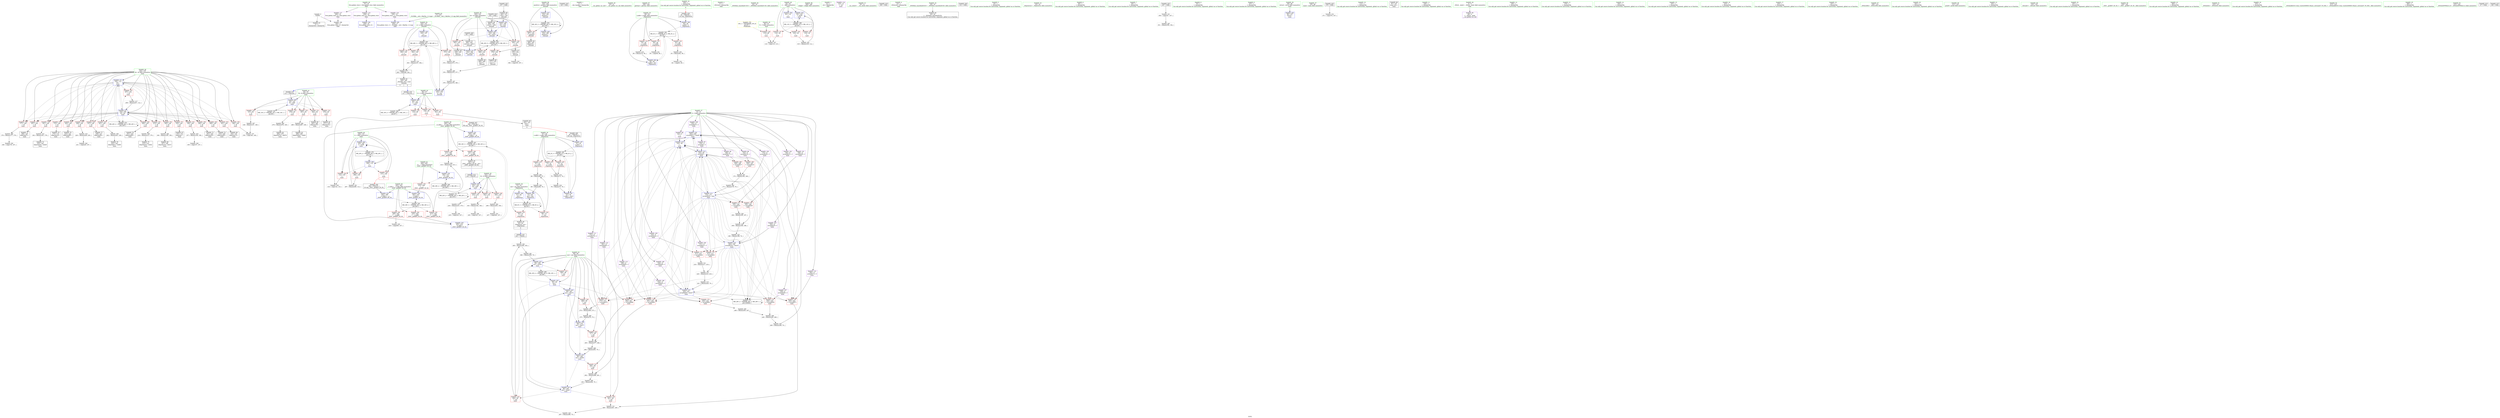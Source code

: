 digraph "SVFG" {
	label="SVFG";

	Node0x55a7bed5f3b0 [shape=record,color=grey,label="{NodeID: 0\nNullPtr}"];
	Node0x55a7bed5f3b0 -> Node0x55a7bed858d0[style=solid];
	Node0x55a7bed5f3b0 -> Node0x55a7bed877a0[style=solid];
	Node0x55a7be9d3c90 [shape=record,color=black,label="{NodeID: 277\n395 = PHI(390, 393, )\n}"];
	Node0x55a7be9d3c90 -> Node0x55a7bed87190[style=solid];
	Node0x55a7bed875a0 [shape=record,color=blue,label="{NodeID: 194\n438\<--16\nllvm.global_ctors_0\<--\nGlob }"];
	Node0x55a7bed83ef0 [shape=record,color=purple,label="{NodeID: 111\n272\<--8\narrayidx75\<--f\nmain\n}"];
	Node0x55a7bed83ef0 -> Node0x55a7bed8c660[style=solid];
	Node0x55a7bed82910 [shape=record,color=green,label="{NodeID: 28\n15\<--19\nllvm.global_ctors\<--llvm.global_ctors_field_insensitive\nGlob }"];
	Node0x55a7bed82910 -> Node0x55a7bed89420[style=solid];
	Node0x55a7bed82910 -> Node0x55a7bed894b0[style=solid];
	Node0x55a7bed82910 -> Node0x55a7bed89570[style=solid];
	Node0x55a7bed96760 [shape=record,color=grey,label="{NodeID: 305\n249 = Binary(248, 70, )\n}"];
	Node0x55a7bed96760 -> Node0x55a7bed88810[style=solid];
	Node0x55a7bed88cf0 [shape=record,color=blue,label="{NodeID: 222\n100\<--297\ni\<--inc89\nmain\n}"];
	Node0x55a7bed88cf0 -> Node0x55a7bed8ab90[style=dashed];
	Node0x55a7bed88cf0 -> Node0x55a7bed8ac60[style=dashed];
	Node0x55a7bed88cf0 -> Node0x55a7bed8ad30[style=dashed];
	Node0x55a7bed88cf0 -> Node0x55a7bed88cf0[style=dashed];
	Node0x55a7bed88cf0 -> Node0x55a7bedae450[style=dashed];
	Node0x55a7bed8a780 [shape=record,color=red,label="{NodeID: 139\n269\<--98\n\<--ans\nmain\n}"];
	Node0x55a7bed8a780 -> Node0x55a7bed94060[style=solid];
	Node0x55a7bed85290 [shape=record,color=green,label="{NodeID: 56\n334\<--335\npositive\<--positive_field_insensitive\n_Z4readv\n}"];
	Node0x55a7bed85290 -> Node0x55a7bed8ce80[style=solid];
	Node0x55a7bed85290 -> Node0x55a7bed89100[style=solid];
	Node0x55a7bed85290 -> Node0x55a7bed891d0[style=solid];
	Node0x55a7bedc47a0 [shape=record,color=black,label="{NodeID: 416\n120 = PHI()\n}"];
	Node0x55a7bed99160 [shape=record,color=grey,label="{NodeID: 333\n207 = cmp(206, 107, )\n}"];
	Node0x55a7bed8be40 [shape=record,color=red,label="{NodeID: 167\n257\<--104\n\<--i8\nmain\n}"];
	Node0x55a7bed8be40 -> Node0x55a7bed97960[style=solid];
	Node0x55a7bed86a40 [shape=record,color=black,label="{NodeID: 84\n302\<--301\nconv\<--\nmain\n|{<s0>8}}"];
	Node0x55a7bed86a40:s0 -> Node0x55a7bedc5600[style=solid,color=red];
	Node0x55a7bed80bb0 [shape=record,color=green,label="{NodeID: 1\n7\<--1\n__dso_handle\<--dummyObj\nGlob }"];
	Node0x55a7bed93ee0 [shape=record,color=grey,label="{NodeID: 278\n183 = Binary(182, 184, )\n}"];
	Node0x55a7bed93ee0 -> Node0x55a7bed989e0[style=solid];
	Node0x55a7bed876a0 [shape=record,color=blue,label="{NodeID: 195\n439\<--17\nllvm.global_ctors_1\<--_GLOBAL__sub_I_SkyDec_3_0.cpp\nGlob }"];
	Node0x55a7bed83fc0 [shape=record,color=purple,label="{NodeID: 112\n281\<--8\narrayidx80\<--f\nmain\n}"];
	Node0x55a7bed83fc0 -> Node0x55a7bed8c730[style=solid];
	Node0x55a7bed82a10 [shape=record,color=green,label="{NodeID: 29\n20\<--21\n__cxx_global_var_init\<--__cxx_global_var_init_field_insensitive\n}"];
	Node0x55a7bed968e0 [shape=record,color=grey,label="{NodeID: 306\n248 = Binary(240, 246, )\n}"];
	Node0x55a7bed968e0 -> Node0x55a7bed96760[style=solid];
	Node0x55a7bed88dc0 [shape=record,color=blue,label="{NodeID: 223\n98\<--306\nans\<--rem93\nmain\n}"];
	Node0x55a7bed88dc0 -> Node0x55a7bed8aac0[style=dashed];
	Node0x55a7bed88dc0 -> Node0x55a7bedadf50[style=dashed];
	Node0x55a7bed8a850 [shape=record,color=red,label="{NodeID: 140\n277\<--98\n\<--ans\nmain\n}"];
	Node0x55a7bed8a850 -> Node0x55a7bed94f60[style=solid];
	Node0x55a7bed85360 [shape=record,color=green,label="{NodeID: 57\n338\<--339\ngetchar\<--getchar_field_insensitive\n}"];
	Node0x55a7bedc4870 [shape=record,color=black,label="{NodeID: 417\n123 = PHI(329, )\n}"];
	Node0x55a7bedc4870 -> Node0x55a7bed87f20[style=solid];
	Node0x55a7bed992e0 [shape=record,color=grey,label="{NodeID: 334\n64 = cmp(63, 60, )\n}"];
	Node0x55a7bed8bf10 [shape=record,color=red,label="{NodeID: 168\n164\<--163\n\<--arrayidx14\nmain\n}"];
	Node0x55a7bed8bf10 -> Node0x55a7bed95260[style=solid];
	Node0x55a7bed86b10 [shape=record,color=black,label="{NodeID: 85\n340\<--337\nconv\<--call\n_Z4readv\n}"];
	Node0x55a7bed86b10 -> Node0x55a7bed89030[style=solid];
	Node0x55a7bed80c40 [shape=record,color=green,label="{NodeID: 2\n11\<--1\n_ZSt3cin\<--dummyObj\nGlob }"];
	Node0x55a7bed94060 [shape=record,color=grey,label="{NodeID: 279\n274 = Binary(269, 273, )\n}"];
	Node0x55a7bed94060 -> Node0x55a7bed941e0[style=solid];
	Node0x55a7bed877a0 [shape=record,color=blue, style = dotted,label="{NodeID: 196\n440\<--3\nllvm.global_ctors_2\<--dummyVal\nGlob }"];
	Node0x55a7bed84090 [shape=record,color=purple,label="{NodeID: 113\n290\<--8\narrayidx85\<--f\nmain\n}"];
	Node0x55a7bed84090 -> Node0x55a7bed8c800[style=solid];
	Node0x55a7bed82b10 [shape=record,color=green,label="{NodeID: 30\n24\<--25\n_ZNSt8ios_base4InitC1Ev\<--_ZNSt8ios_base4InitC1Ev_field_insensitive\n}"];
	Node0x55a7bed96a60 [shape=record,color=grey,label="{NodeID: 307\n148 = Binary(147, 149, )\n}"];
	Node0x55a7bed96a60 -> Node0x55a7bed99760[style=solid];
	Node0x55a7bed88e90 [shape=record,color=blue,label="{NodeID: 224\n92\<--319\n_\<--inc97\nmain\n}"];
	Node0x55a7bed88e90 -> Node0x55a7bedad050[style=dashed];
	Node0x55a7bed8a920 [shape=record,color=red,label="{NodeID: 141\n286\<--98\n\<--ans\nmain\n}"];
	Node0x55a7bed8a920 -> Node0x55a7bed95e60[style=solid];
	Node0x55a7bed85460 [shape=record,color=green,label="{NodeID: 58\n348\<--349\nisdigit\<--isdigit_field_insensitive\n}"];
	Node0x55a7bedc4a00 [shape=record,color=black,label="{NodeID: 418\n127 = PHI(329, )\n}"];
	Node0x55a7bedc4a00 -> Node0x55a7bed87ff0[style=solid];
	Node0x55a7bed99460 [shape=record,color=grey,label="{NodeID: 335\n356 = cmp(355, 357, )\n}"];
	Node0x55a7bed8bfe0 [shape=record,color=red,label="{NodeID: 169\n169\<--168\n\<--arrayidx17\nmain\n}"];
	Node0x55a7bed8bfe0 -> Node0x55a7bed95260[style=solid];
	Node0x55a7bed86be0 [shape=record,color=black,label="{NodeID: 86\n346\<--345\nconv1\<--\n_Z4readv\n}"];
	Node0x55a7bed80cd0 [shape=record,color=green,label="{NodeID: 3\n12\<--1\n.str\<--dummyObj\nGlob }"];
	Node0x55a7bed941e0 [shape=record,color=grey,label="{NodeID: 280\n275 = Binary(274, 70, )\n}"];
	Node0x55a7bed941e0 -> Node0x55a7bed88a80[style=solid];
	Node0x55a7bed878a0 [shape=record,color=blue,label="{NodeID: 197\n47\<--45\nx.addr\<--x\n_Z5powerxx\n}"];
	Node0x55a7bed878a0 -> Node0x55a7beda7750[style=dashed];
	Node0x55a7bed84160 [shape=record,color=purple,label="{NodeID: 114\n119\<--12\n\<--.str\nmain\n}"];
	Node0x55a7bed82c10 [shape=record,color=green,label="{NodeID: 31\n30\<--31\n__cxa_atexit\<--__cxa_atexit_field_insensitive\n}"];
	Node0x55a7bed96be0 [shape=record,color=grey,label="{NodeID: 308\n214 = Binary(213, 179, )\n}"];
	Node0x55a7bed96be0 -> Node0x55a7bed862f0[style=solid];
	Node0x55a7bed88f60 [shape=record,color=blue,label="{NodeID: 225\n330\<--107\nx\<--\n_Z4readv\n}"];
	Node0x55a7bed88f60 -> Node0x55a7beda6350[style=dashed];
	Node0x55a7bed8a9f0 [shape=record,color=red,label="{NodeID: 142\n300\<--98\n\<--ans\nmain\n}"];
	Node0x55a7bed8a9f0 -> Node0x55a7bed962e0[style=solid];
	Node0x55a7bed85560 [shape=record,color=green,label="{NodeID: 59\n400\<--401\n__m.addr\<--__m.addr_field_insensitive\n_ZSt5__gcdIiET_S0_S0_\n}"];
	Node0x55a7bed85560 -> Node0x55a7bed8cf50[style=solid];
	Node0x55a7bed85560 -> Node0x55a7bed8d020[style=solid];
	Node0x55a7bed85560 -> Node0x55a7bed913c0[style=solid];
	Node0x55a7bed85560 -> Node0x55a7bed91630[style=solid];
	Node0x55a7bedc4b40 [shape=record,color=black,label="{NodeID: 419\n309 = PHI()\n}"];
	Node0x55a7bed995e0 [shape=record,color=grey,label="{NodeID: 336\n159 = cmp(157, 107, )\n}"];
	Node0x55a7bed8c0b0 [shape=record,color=red,label="{NodeID: 170\n190\<--189\n\<--arrayidx28\nmain\n}"];
	Node0x55a7bed8c0b0 -> Node0x55a7bed98560[style=solid];
	Node0x55a7bed86cb0 [shape=record,color=black,label="{NodeID: 87\n355\<--354\nconv3\<--\n_Z4readv\n}"];
	Node0x55a7bed86cb0 -> Node0x55a7bed99460[style=solid];
	Node0x55a7bed80d60 [shape=record,color=green,label="{NodeID: 4\n14\<--1\n_ZSt4cout\<--dummyObj\nGlob }"];
	Node0x55a7bed94360 [shape=record,color=grey,label="{NodeID: 281\n306 = Binary(305, 70, )\n}"];
	Node0x55a7bed94360 -> Node0x55a7bed88dc0[style=solid];
	Node0x55a7bed87970 [shape=record,color=blue,label="{NodeID: 198\n49\<--46\ny.addr\<--y\n_Z5powerxx\n}"];
	Node0x55a7bed87970 -> Node0x55a7beda8460[style=dashed];
	Node0x55a7bed89420 [shape=record,color=purple,label="{NodeID: 115\n438\<--15\nllvm.global_ctors_0\<--llvm.global_ctors\nGlob }"];
	Node0x55a7bed89420 -> Node0x55a7bed875a0[style=solid];
	Node0x55a7bed82d10 [shape=record,color=green,label="{NodeID: 32\n29\<--35\n_ZNSt8ios_base4InitD1Ev\<--_ZNSt8ios_base4InitD1Ev_field_insensitive\n}"];
	Node0x55a7bed82d10 -> Node0x55a7bed859d0[style=solid];
	Node0x55a7bed96d60 [shape=record,color=grey,label="{NodeID: 309\n242 = Binary(241, 230, )\n}"];
	Node0x55a7bed96d60 -> Node0x55a7bed86560[style=solid];
	Node0x55a7bed89030 [shape=record,color=blue,label="{NodeID: 226\n332\<--340\nch\<--conv\n_Z4readv\n}"];
	Node0x55a7bed89030 -> Node0x55a7bed8cb40[style=dashed];
	Node0x55a7bed89030 -> Node0x55a7bed8cc10[style=dashed];
	Node0x55a7bed89030 -> Node0x55a7bed892a0[style=dashed];
	Node0x55a7bed89030 -> Node0x55a7beda5e50[style=dashed];
	Node0x55a7bed8aac0 [shape=record,color=red,label="{NodeID: 143\n308\<--98\n\<--ans\nmain\n}"];
	Node0x55a7bed85630 [shape=record,color=green,label="{NodeID: 60\n402\<--403\n__n.addr\<--__n.addr_field_insensitive\n_ZSt5__gcdIiET_S0_S0_\n}"];
	Node0x55a7bed85630 -> Node0x55a7bed8d0f0[style=solid];
	Node0x55a7bed85630 -> Node0x55a7bed8d1c0[style=solid];
	Node0x55a7bed85630 -> Node0x55a7bed87400[style=solid];
	Node0x55a7bed85630 -> Node0x55a7bed91490[style=solid];
	Node0x55a7bed85630 -> Node0x55a7bed91700[style=solid];
	Node0x55a7bedc4c10 [shape=record,color=black,label="{NodeID: 420\n312 = PHI()\n}"];
	Node0x55a7bed99760 [shape=record,color=grey,label="{NodeID: 337\n150 = cmp(146, 148, )\n}"];
	Node0x55a7bed8c180 [shape=record,color=red,label="{NodeID: 171\n195\<--194\n\<--arrayidx31\nmain\n}"];
	Node0x55a7bed8c180 -> Node0x55a7bed986e0[style=solid];
	Node0x55a7bed86d80 [shape=record,color=black,label="{NodeID: 88\n364\<--363\nconv5\<--call4\n_Z4readv\n}"];
	Node0x55a7bed86d80 -> Node0x55a7bed892a0[style=solid];
	Node0x55a7bed815a0 [shape=record,color=green,label="{NodeID: 5\n16\<--1\n\<--dummyObj\nCan only get source location for instruction, argument, global var or function.}"];
	Node0x55a7bed944e0 [shape=record,color=grey,label="{NodeID: 282\n414 = Binary(412, 413, )\n}"];
	Node0x55a7bed944e0 -> Node0x55a7bed91560[style=solid];
	Node0x55a7bed87a40 [shape=record,color=blue,label="{NodeID: 199\n51\<--56\nans\<--\n_Z5powerxx\n}"];
	Node0x55a7bed87a40 -> Node0x55a7beda8550[style=dashed];
	Node0x55a7bed894b0 [shape=record,color=purple,label="{NodeID: 116\n439\<--15\nllvm.global_ctors_1\<--llvm.global_ctors\nGlob }"];
	Node0x55a7bed894b0 -> Node0x55a7bed876a0[style=solid];
	Node0x55a7bed82e10 [shape=record,color=green,label="{NodeID: 33\n42\<--43\n_Z5powerxx\<--_Z5powerxx_field_insensitive\n}"];
	Node0x55a7bed96ee0 [shape=record,color=grey,label="{NodeID: 310\n393 = Binary(107, 392, )\n}"];
	Node0x55a7bed96ee0 -> Node0x55a7be9d3c90[style=solid];
	Node0x55a7bed89100 [shape=record,color=blue,label="{NodeID: 227\n334\<--343\npositive\<--\n_Z4readv\n}"];
	Node0x55a7bed89100 -> Node0x55a7beda8f50[style=dashed];
	Node0x55a7bed8ab90 [shape=record,color=red,label="{NodeID: 144\n132\<--100\n\<--i\nmain\n}"];
	Node0x55a7bed8ab90 -> Node0x55a7bed99a60[style=solid];
	Node0x55a7bed85700 [shape=record,color=green,label="{NodeID: 61\n404\<--405\n__t\<--__t_field_insensitive\n_ZSt5__gcdIiET_S0_S0_\n}"];
	Node0x55a7bed85700 -> Node0x55a7bed874d0[style=solid];
	Node0x55a7bed85700 -> Node0x55a7bed91560[style=solid];
	Node0x55a7bedc4ce0 [shape=record,color=black,label="{NodeID: 421\n303 = PHI(44, )\n}"];
	Node0x55a7bedc4ce0 -> Node0x55a7bed962e0[style=solid];
	Node0x55a7bed998e0 [shape=record,color=grey,label="{NodeID: 338\n235 = cmp(234, 107, )\n}"];
	Node0x55a7bed8c250 [shape=record,color=red,label="{NodeID: 172\n212\<--211\n\<--arrayidx41\nmain\n}"];
	Node0x55a7bed8c250 -> Node0x55a7bed971e0[style=solid];
	Node0x55a7bed86e50 [shape=record,color=black,label="{NodeID: 89\n369\<--368\nconv7\<--\n_Z4readv\n}"];
	Node0x55a7bed81630 [shape=record,color=green,label="{NodeID: 6\n56\<--1\n\<--dummyObj\nCan only get source location for instruction, argument, global var or function.}"];
	Node0x55a7bedad050 [shape=record,color=black,label="{NodeID: 366\nMR_12V_3 = PHI(MR_12V_4, MR_12V_2, )\npts\{93 \}\n}"];
	Node0x55a7bedad050 -> Node0x55a7bed89dc0[style=dashed];
	Node0x55a7bedad050 -> Node0x55a7bed89e90[style=dashed];
	Node0x55a7bedad050 -> Node0x55a7bed89f60[style=dashed];
	Node0x55a7bedad050 -> Node0x55a7bed88e90[style=dashed];
	Node0x55a7bed94660 [shape=record,color=grey,label="{NodeID: 283\n63 = Binary(62, 56, )\n}"];
	Node0x55a7bed94660 -> Node0x55a7bed992e0[style=solid];
	Node0x55a7bed87b10 [shape=record,color=blue,label="{NodeID: 200\n51\<--69\nans\<--rem\n_Z5powerxx\n}"];
	Node0x55a7bed87b10 -> Node0x55a7beda8550[style=dashed];
	Node0x55a7bed89570 [shape=record,color=purple,label="{NodeID: 117\n440\<--15\nllvm.global_ctors_2\<--llvm.global_ctors\nGlob }"];
	Node0x55a7bed89570 -> Node0x55a7bed877a0[style=solid];
	Node0x55a7bed82f10 [shape=record,color=green,label="{NodeID: 34\n47\<--48\nx.addr\<--x.addr_field_insensitive\n_Z5powerxx\n}"];
	Node0x55a7bed82f10 -> Node0x55a7bed89670[style=solid];
	Node0x55a7bed82f10 -> Node0x55a7bed89740[style=solid];
	Node0x55a7bed82f10 -> Node0x55a7bed89810[style=solid];
	Node0x55a7bed82f10 -> Node0x55a7bed878a0[style=solid];
	Node0x55a7bed82f10 -> Node0x55a7bed87be0[style=solid];
	Node0x55a7bed97060 [shape=record,color=grey,label="{NodeID: 311\n218 = Binary(217, 219, )\n}"];
	Node0x55a7bed97060 -> Node0x55a7bed971e0[style=solid];
	Node0x55a7bed891d0 [shape=record,color=blue,label="{NodeID: 228\n334\<--360\npositive\<--\n_Z4readv\n}"];
	Node0x55a7bed891d0 -> Node0x55a7beda8f50[style=dashed];
	Node0x55a7bed8ac60 [shape=record,color=red,label="{NodeID: 145\n137\<--100\n\<--i\nmain\n|{<s0>7}}"];
	Node0x55a7bed8ac60:s0 -> Node0x55a7bedc54c0[style=solid,color=red];
	Node0x55a7bed857d0 [shape=record,color=green,label="{NodeID: 62\n17\<--434\n_GLOBAL__sub_I_SkyDec_3_0.cpp\<--_GLOBAL__sub_I_SkyDec_3_0.cpp_field_insensitive\n}"];
	Node0x55a7bed857d0 -> Node0x55a7bed876a0[style=solid];
	Node0x55a7bedc4e80 [shape=record,color=black,label="{NodeID: 422\n337 = PHI()\n}"];
	Node0x55a7bedc4e80 -> Node0x55a7bed86b10[style=solid];
	Node0x55a7bed99a60 [shape=record,color=grey,label="{NodeID: 339\n134 = cmp(132, 133, )\n}"];
	Node0x55a7bed8c320 [shape=record,color=red,label="{NodeID: 173\n217\<--216\n\<--arrayidx44\nmain\n}"];
	Node0x55a7bed8c320 -> Node0x55a7bed97060[style=solid];
	Node0x55a7bed86f20 [shape=record,color=black,label="{NodeID: 90\n377\<--376\nconv11\<--\n_Z4readv\n}"];
	Node0x55a7bed86f20 -> Node0x55a7bed956e0[style=solid];
	Node0x55a7bed816c0 [shape=record,color=green,label="{NodeID: 7\n60\<--1\n\<--dummyObj\nCan only get source location for instruction, argument, global var or function.}"];
	Node0x55a7bedad550 [shape=record,color=black,label="{NodeID: 367\nMR_14V_2 = PHI(MR_14V_3, MR_14V_1, )\npts\{95 \}\n}"];
	Node0x55a7bedad550 -> Node0x55a7bed87f20[style=dashed];
	Node0x55a7bed947e0 [shape=record,color=grey,label="{NodeID: 284\n288 = Binary(287, 149, )\n}"];
	Node0x55a7bed947e0 -> Node0x55a7bed86970[style=solid];
	Node0x55a7bed87be0 [shape=record,color=blue,label="{NodeID: 201\n47\<--76\nx.addr\<--rem3\n_Z5powerxx\n}"];
	Node0x55a7bed87be0 -> Node0x55a7beda7750[style=dashed];
	Node0x55a7bed89670 [shape=record,color=red,label="{NodeID: 118\n67\<--47\n\<--x.addr\n_Z5powerxx\n}"];
	Node0x55a7bed89670 -> Node0x55a7bed950e0[style=solid];
	Node0x55a7bed82fe0 [shape=record,color=green,label="{NodeID: 35\n49\<--50\ny.addr\<--y.addr_field_insensitive\n_Z5powerxx\n}"];
	Node0x55a7bed82fe0 -> Node0x55a7bed898e0[style=solid];
	Node0x55a7bed82fe0 -> Node0x55a7bed899b0[style=solid];
	Node0x55a7bed82fe0 -> Node0x55a7bed89a80[style=solid];
	Node0x55a7bed82fe0 -> Node0x55a7bed87970[style=solid];
	Node0x55a7bed82fe0 -> Node0x55a7bed87cb0[style=solid];
	Node0x55a7bed971e0 [shape=record,color=grey,label="{NodeID: 312\n220 = Binary(212, 218, )\n}"];
	Node0x55a7bed971e0 -> Node0x55a7bed97360[style=solid];
	Node0x55a7bed892a0 [shape=record,color=blue,label="{NodeID: 229\n332\<--364\nch\<--conv5\n_Z4readv\n}"];
	Node0x55a7bed892a0 -> Node0x55a7bed8cb40[style=dashed];
	Node0x55a7bed892a0 -> Node0x55a7bed8cc10[style=dashed];
	Node0x55a7bed892a0 -> Node0x55a7bed892a0[style=dashed];
	Node0x55a7bed892a0 -> Node0x55a7beda5e50[style=dashed];
	Node0x55a7bed8ad30 [shape=record,color=red,label="{NodeID: 146\n296\<--100\n\<--i\nmain\n}"];
	Node0x55a7bed8ad30 -> Node0x55a7bed96160[style=solid];
	Node0x55a7bed858d0 [shape=record,color=black,label="{NodeID: 63\n2\<--3\ndummyVal\<--dummyVal\n}"];
	Node0x55a7bedc4f50 [shape=record,color=black,label="{NodeID: 423\n347 = PHI()\n}"];
	Node0x55a7bedc4f50 -> Node0x55a7bed98e60[style=solid];
	Node0x55a7bed99be0 [shape=record,color=grey,label="{NodeID: 340\n231 = cmp(229, 107, )\n}"];
	Node0x55a7bed8c3f0 [shape=record,color=red,label="{NodeID: 174\n240\<--239\n\<--arrayidx59\nmain\n}"];
	Node0x55a7bed8c3f0 -> Node0x55a7bed968e0[style=solid];
	Node0x55a7bed86ff0 [shape=record,color=black,label="{NodeID: 91\n384\<--383\nconv14\<--call13\n_Z4readv\n}"];
	Node0x55a7bed86ff0 -> Node0x55a7bed912f0[style=solid];
	Node0x55a7bed81750 [shape=record,color=green,label="{NodeID: 8\n70\<--1\n\<--dummyObj\nCan only get source location for instruction, argument, global var or function.}"];
	Node0x55a7bedada50 [shape=record,color=black,label="{NodeID: 368\nMR_16V_2 = PHI(MR_16V_3, MR_16V_1, )\npts\{97 \}\n}"];
	Node0x55a7bedada50 -> Node0x55a7bed87ff0[style=dashed];
	Node0x55a7bed94960 [shape=record,color=grey,label="{NodeID: 285\n279 = Binary(278, 149, )\n}"];
	Node0x55a7bed94960 -> Node0x55a7bed868a0[style=solid];
	Node0x55a7bed87cb0 [shape=record,color=blue,label="{NodeID: 202\n49\<--80\ny.addr\<--shr\n_Z5powerxx\n}"];
	Node0x55a7bed87cb0 -> Node0x55a7beda8460[style=dashed];
	Node0x55a7bed89740 [shape=record,color=red,label="{NodeID: 119\n73\<--47\n\<--x.addr\n_Z5powerxx\n}"];
	Node0x55a7bed89740 -> Node0x55a7bed974e0[style=solid];
	Node0x55a7bed830b0 [shape=record,color=green,label="{NodeID: 36\n51\<--52\nans\<--ans_field_insensitive\n_Z5powerxx\n}"];
	Node0x55a7bed830b0 -> Node0x55a7bed89b50[style=solid];
	Node0x55a7bed830b0 -> Node0x55a7bed89c20[style=solid];
	Node0x55a7bed830b0 -> Node0x55a7bed87a40[style=solid];
	Node0x55a7bed830b0 -> Node0x55a7bed87b10[style=solid];
	Node0x55a7bed97360 [shape=record,color=grey,label="{NodeID: 313\n221 = Binary(220, 70, )\n}"];
	Node0x55a7bed97360 -> Node0x55a7bed88740[style=solid];
	Node0x55a7bed89370 [shape=record,color=blue,label="{NodeID: 230\n330\<--379\nx\<--sub\n_Z4readv\n}"];
	Node0x55a7bed89370 -> Node0x55a7beda6350[style=dashed];
	Node0x55a7bed8ae00 [shape=record,color=red,label="{NodeID: 147\n182\<--102\n\<--N\nmain\n}"];
	Node0x55a7bed8ae00 -> Node0x55a7bed93ee0[style=solid];
	Node0x55a7bed859d0 [shape=record,color=black,label="{NodeID: 64\n28\<--29\n\<--_ZNSt8ios_base4InitD1Ev\nCan only get source location for instruction, argument, global var or function.}"];
	Node0x55a7bedc5020 [shape=record,color=black,label="{NodeID: 424\n363 = PHI()\n}"];
	Node0x55a7bedc5020 -> Node0x55a7bed86d80[style=solid];
	Node0x55a7bed99d60 [shape=record,color=grey,label="{NodeID: 341\n59 = cmp(58, 60, )\n}"];
	Node0x55a7bed8c4c0 [shape=record,color=red,label="{NodeID: 175\n245\<--244\n\<--arrayidx62\nmain\n}"];
	Node0x55a7bed8c4c0 -> Node0x55a7bed95860[style=solid];
	Node0x55a7bed870c0 [shape=record,color=black,label="{NodeID: 92\n388\<--387\ntobool16\<--\n_Z4readv\n}"];
	Node0x55a7bed817e0 [shape=record,color=green,label="{NodeID: 9\n107\<--1\n\<--dummyObj\nCan only get source location for instruction, argument, global var or function.}"];
	Node0x55a7bedadf50 [shape=record,color=black,label="{NodeID: 369\nMR_18V_2 = PHI(MR_18V_9, MR_18V_1, )\npts\{99 \}\n}"];
	Node0x55a7bedadf50 -> Node0x55a7bed880c0[style=dashed];
	Node0x55a7bed94ae0 [shape=record,color=grey,label="{NodeID: 286\n178 = Binary(177, 179, )\n}"];
	Node0x55a7bed94ae0 -> Node0x55a7bed98ce0[style=solid];
	Node0x55a7bed87d80 [shape=record,color=blue,label="{NodeID: 203\n88\<--107\nretval\<--\nmain\n}"];
	Node0x55a7bed89810 [shape=record,color=red,label="{NodeID: 120\n74\<--47\n\<--x.addr\n_Z5powerxx\n}"];
	Node0x55a7bed89810 -> Node0x55a7bed974e0[style=solid];
	Node0x55a7bed83180 [shape=record,color=green,label="{NodeID: 37\n85\<--86\nmain\<--main_field_insensitive\n}"];
	Node0x55a7bed974e0 [shape=record,color=grey,label="{NodeID: 314\n75 = Binary(73, 74, )\n}"];
	Node0x55a7bed974e0 -> Node0x55a7bed977e0[style=solid];
	Node0x55a7bed912f0 [shape=record,color=blue,label="{NodeID: 231\n332\<--384\nch\<--conv14\n_Z4readv\n}"];
	Node0x55a7bed912f0 -> Node0x55a7beda5e50[style=dashed];
	Node0x55a7bed8aed0 [shape=record,color=red,label="{NodeID: 148\n205\<--102\n\<--N\nmain\n}"];
	Node0x55a7bed8aed0 -> Node0x55a7bed965e0[style=solid];
	Node0x55a7bed85ad0 [shape=record,color=black,label="{NodeID: 65\n44\<--83\n_Z5powerxx_ret\<--\n_Z5powerxx\n|{<s0>8}}"];
	Node0x55a7bed85ad0:s0 -> Node0x55a7bedc4ce0[style=solid,color=blue];
	Node0x55a7bedc50f0 [shape=record,color=black,label="{NodeID: 425\n370 = PHI()\n}"];
	Node0x55a7bedc50f0 -> Node0x55a7bed98fe0[style=solid];
	Node0x55a7bed8c590 [shape=record,color=red,label="{NodeID: 176\n265\<--264\n\<--arrayidx71\nmain\n}"];
	Node0x55a7bed8c590 -> Node0x55a7bed97f60[style=solid];
	Node0x55a7bed87190 [shape=record,color=black,label="{NodeID: 93\n329\<--395\n_Z4readv_ret\<--cond\n_Z4readv\n|{<s0>5|<s1>6}}"];
	Node0x55a7bed87190:s0 -> Node0x55a7bedc4870[style=solid,color=blue];
	Node0x55a7bed87190:s1 -> Node0x55a7bedc4a00[style=solid,color=blue];
	Node0x55a7bed81870 [shape=record,color=green,label="{NodeID: 10\n112\<--1\n\<--dummyObj\nCan only get source location for instruction, argument, global var or function.}"];
	Node0x55a7bedae450 [shape=record,color=black,label="{NodeID: 370\nMR_20V_2 = PHI(MR_20V_4, MR_20V_1, )\npts\{101 \}\n}"];
	Node0x55a7bedae450 -> Node0x55a7bed88190[style=dashed];
	Node0x55a7bed94c60 [shape=record,color=grey,label="{NodeID: 287\n351 = Binary(350, 352, )\n}"];
	Node0x55a7bed87e50 [shape=record,color=blue,label="{NodeID: 204\n92\<--112\n_\<--\nmain\n}"];
	Node0x55a7bed87e50 -> Node0x55a7bedad050[style=dashed];
	Node0x55a7bed898e0 [shape=record,color=red,label="{NodeID: 121\n58\<--49\n\<--y.addr\n_Z5powerxx\n}"];
	Node0x55a7bed898e0 -> Node0x55a7bed99d60[style=solid];
	Node0x55a7bed83280 [shape=record,color=green,label="{NodeID: 38\n88\<--89\nretval\<--retval_field_insensitive\nmain\n}"];
	Node0x55a7bed83280 -> Node0x55a7bed87d80[style=solid];
	Node0x55a7bed97660 [shape=record,color=grey,label="{NodeID: 315\n234 = Binary(233, 179, )\n}"];
	Node0x55a7bed97660 -> Node0x55a7bed998e0[style=solid];
	Node0x55a7bed913c0 [shape=record,color=blue,label="{NodeID: 232\n400\<--398\n__m.addr\<--__m\n_ZSt5__gcdIiET_S0_S0_\n}"];
	Node0x55a7bed913c0 -> Node0x55a7beda6d50[style=dashed];
	Node0x55a7bed8afa0 [shape=record,color=red,label="{NodeID: 149\n233\<--102\n\<--N\nmain\n}"];
	Node0x55a7bed8afa0 -> Node0x55a7bed97660[style=solid];
	Node0x55a7bed85ba0 [shape=record,color=black,label="{NodeID: 66\n87\<--107\nmain_ret\<--\nmain\n}"];
	Node0x55a7bedc51f0 [shape=record,color=black,label="{NodeID: 426\n383 = PHI()\n}"];
	Node0x55a7bedc51f0 -> Node0x55a7bed86ff0[style=solid];
	Node0x55a7bed8c660 [shape=record,color=red,label="{NodeID: 177\n273\<--272\n\<--arrayidx75\nmain\n}"];
	Node0x55a7bed8c660 -> Node0x55a7bed94060[style=solid];
	Node0x55a7bed87260 [shape=record,color=black,label="{NodeID: 94\n397\<--421\n_ZSt5__gcdIiET_S0_S0__ret\<--\n_ZSt5__gcdIiET_S0_S0_\n|{<s0>7}}"];
	Node0x55a7bed87260:s0 -> Node0x55a7bedc4410[style=solid,color=blue];
	Node0x55a7bed81900 [shape=record,color=green,label="{NodeID: 11\n149\<--1\n\<--dummyObj\nCan only get source location for instruction, argument, global var or function.}"];
	Node0x55a7bedae950 [shape=record,color=black,label="{NodeID: 371\nMR_22V_2 = PHI(MR_22V_3, MR_22V_1, )\npts\{103 \}\n}"];
	Node0x55a7bedae950 -> Node0x55a7bed88260[style=dashed];
	Node0x55a7bedae950 -> Node0x55a7bedae950[style=dashed];
	Node0x55a7bed94de0 [shape=record,color=grey,label="{NodeID: 288\n284 = Binary(283, 70, )\n}"];
	Node0x55a7bed94de0 -> Node0x55a7bed88b50[style=solid];
	Node0x55a7bed87f20 [shape=record,color=blue,label="{NodeID: 205\n94\<--123\nR\<--call2\nmain\n}"];
	Node0x55a7bed87f20 -> Node0x55a7bed8a030[style=dashed];
	Node0x55a7bed87f20 -> Node0x55a7bed8a100[style=dashed];
	Node0x55a7bed87f20 -> Node0x55a7bed8a1d0[style=dashed];
	Node0x55a7bed87f20 -> Node0x55a7bed8a2a0[style=dashed];
	Node0x55a7bed87f20 -> Node0x55a7bed8a370[style=dashed];
	Node0x55a7bed87f20 -> Node0x55a7bedad550[style=dashed];
	Node0x55a7bed899b0 [shape=record,color=red,label="{NodeID: 122\n62\<--49\n\<--y.addr\n_Z5powerxx\n}"];
	Node0x55a7bed899b0 -> Node0x55a7bed94660[style=solid];
	Node0x55a7bed83350 [shape=record,color=green,label="{NodeID: 39\n90\<--91\nT\<--T_field_insensitive\nmain\n}"];
	Node0x55a7bed83350 -> Node0x55a7bed89cf0[style=solid];
	Node0x55a7bed977e0 [shape=record,color=grey,label="{NodeID: 316\n76 = Binary(75, 70, )\n}"];
	Node0x55a7bed977e0 -> Node0x55a7bed87be0[style=solid];
	Node0x55a7bed91490 [shape=record,color=blue,label="{NodeID: 233\n402\<--399\n__n.addr\<--__n\n_ZSt5__gcdIiET_S0_S0_\n}"];
	Node0x55a7bed91490 -> Node0x55a7beda6850[style=dashed];
	Node0x55a7bed8b070 [shape=record,color=red,label="{NodeID: 150\n146\<--104\n\<--i8\nmain\n}"];
	Node0x55a7bed8b070 -> Node0x55a7bed99760[style=solid];
	Node0x55a7bed85c70 [shape=record,color=black,label="{NodeID: 67\n153\<--152\nidxprom\<--\nmain\n}"];
	Node0x55a7bedc52f0 [shape=record,color=black,label="{NodeID: 427\n398 = PHI(136, )\n0th arg _ZSt5__gcdIiET_S0_S0_ }"];
	Node0x55a7bedc52f0 -> Node0x55a7bed913c0[style=solid];
	Node0x55a7beda5e50 [shape=record,color=black,label="{NodeID: 344\nMR_30V_5 = PHI(MR_30V_6, MR_30V_3, )\npts\{333 \}\n}"];
	Node0x55a7beda5e50 -> Node0x55a7bed8cce0[style=dashed];
	Node0x55a7beda5e50 -> Node0x55a7bed8cdb0[style=dashed];
	Node0x55a7beda5e50 -> Node0x55a7bed912f0[style=dashed];
	Node0x55a7bed8c730 [shape=record,color=red,label="{NodeID: 178\n282\<--281\n\<--arrayidx80\nmain\n}"];
	Node0x55a7bed8c730 -> Node0x55a7bed94f60[style=solid];
	Node0x55a7bed87330 [shape=record,color=purple,label="{NodeID: 95\n26\<--4\n\<--_ZStL8__ioinit\n__cxx_global_var_init\n}"];
	Node0x55a7bed81990 [shape=record,color=green,label="{NodeID: 12\n158\<--1\n\<--dummyObj\nCan only get source location for instruction, argument, global var or function.}"];
	Node0x55a7bedaee50 [shape=record,color=black,label="{NodeID: 372\nMR_24V_2 = PHI(MR_24V_3, MR_24V_1, )\npts\{105 \}\n}"];
	Node0x55a7bedaee50 -> Node0x55a7bed88400[style=dashed];
	Node0x55a7bedaee50 -> Node0x55a7bedaee50[style=dashed];
	Node0x55a7bed94f60 [shape=record,color=grey,label="{NodeID: 289\n283 = Binary(277, 282, )\n}"];
	Node0x55a7bed94f60 -> Node0x55a7bed94de0[style=solid];
	Node0x55a7bed87ff0 [shape=record,color=blue,label="{NodeID: 206\n96\<--127\nC\<--call3\nmain\n}"];
	Node0x55a7bed87ff0 -> Node0x55a7bed8a440[style=dashed];
	Node0x55a7bed87ff0 -> Node0x55a7bed8a510[style=dashed];
	Node0x55a7bed87ff0 -> Node0x55a7bed8a5e0[style=dashed];
	Node0x55a7bed87ff0 -> Node0x55a7bedada50[style=dashed];
	Node0x55a7bed89a80 [shape=record,color=red,label="{NodeID: 123\n79\<--49\n\<--y.addr\n_Z5powerxx\n}"];
	Node0x55a7bed89a80 -> Node0x55a7bed97c60[style=solid];
	Node0x55a7bed83420 [shape=record,color=green,label="{NodeID: 40\n92\<--93\n_\<--__field_insensitive\nmain\n}"];
	Node0x55a7bed83420 -> Node0x55a7bed89dc0[style=solid];
	Node0x55a7bed83420 -> Node0x55a7bed89e90[style=solid];
	Node0x55a7bed83420 -> Node0x55a7bed89f60[style=solid];
	Node0x55a7bed83420 -> Node0x55a7bed87e50[style=solid];
	Node0x55a7bed83420 -> Node0x55a7bed88e90[style=solid];
	Node0x55a7bed97960 [shape=record,color=grey,label="{NodeID: 317\n258 = Binary(257, 112, )\n}"];
	Node0x55a7bed97960 -> Node0x55a7bed888e0[style=solid];
	Node0x55a7bed91560 [shape=record,color=blue,label="{NodeID: 234\n404\<--414\n__t\<--rem\n_ZSt5__gcdIiET_S0_S0_\n}"];
	Node0x55a7bed91560 -> Node0x55a7bed874d0[style=dashed];
	Node0x55a7bed91560 -> Node0x55a7beda7250[style=dashed];
	Node0x55a7bed8b140 [shape=record,color=red,label="{NodeID: 151\n152\<--104\n\<--i8\nmain\n}"];
	Node0x55a7bed8b140 -> Node0x55a7bed85c70[style=solid];
	Node0x55a7bed85d40 [shape=record,color=black,label="{NodeID: 68\n162\<--161\nidxprom13\<--\nmain\n}"];
	Node0x55a7bedc54c0 [shape=record,color=black,label="{NodeID: 428\n399 = PHI(137, )\n1st arg _ZSt5__gcdIiET_S0_S0_ }"];
	Node0x55a7bedc54c0 -> Node0x55a7bed91490[style=solid];
	Node0x55a7beda6350 [shape=record,color=black,label="{NodeID: 345\nMR_28V_3 = PHI(MR_28V_4, MR_28V_2, )\npts\{331 \}\n}"];
	Node0x55a7beda6350 -> Node0x55a7bed8c8d0[style=dashed];
	Node0x55a7beda6350 -> Node0x55a7bed8c9a0[style=dashed];
	Node0x55a7beda6350 -> Node0x55a7bed8ca70[style=dashed];
	Node0x55a7beda6350 -> Node0x55a7bed89370[style=dashed];
	Node0x55a7bed8c800 [shape=record,color=red,label="{NodeID: 179\n291\<--290\n\<--arrayidx85\nmain\n}"];
	Node0x55a7bed8c800 -> Node0x55a7bed95e60[style=solid];
	Node0x55a7bed842e0 [shape=record,color=purple,label="{NodeID: 96\n142\<--8\n\<--f\nmain\n}"];
	Node0x55a7bed842e0 -> Node0x55a7bed88330[style=solid];
	Node0x55a7bed81a50 [shape=record,color=green,label="{NodeID: 13\n179\<--1\n\<--dummyObj\nCan only get source location for instruction, argument, global var or function.}"];
	Node0x55a7bedaf350 [shape=record,color=black,label="{NodeID: 373\nMR_26V_2 = PHI(MR_26V_3, MR_26V_1, )\npts\{100000 \}\n}"];
	Node0x55a7bedaf350 -> Node0x55a7bed88330[style=dashed];
	Node0x55a7bedaf350 -> Node0x55a7bedaf350[style=dashed];
	Node0x55a7bed950e0 [shape=record,color=grey,label="{NodeID: 290\n68 = Binary(66, 67, )\n}"];
	Node0x55a7bed950e0 -> Node0x55a7bed95fe0[style=solid];
	Node0x55a7bed880c0 [shape=record,color=blue,label="{NodeID: 207\n98\<--60\nans\<--\nmain\n}"];
	Node0x55a7bed880c0 -> Node0x55a7bed8a6b0[style=dashed];
	Node0x55a7bed880c0 -> Node0x55a7bed8a9f0[style=dashed];
	Node0x55a7bed880c0 -> Node0x55a7bed889b0[style=dashed];
	Node0x55a7bed880c0 -> Node0x55a7bed88dc0[style=dashed];
	Node0x55a7bed89b50 [shape=record,color=red,label="{NodeID: 124\n66\<--51\n\<--ans\n_Z5powerxx\n}"];
	Node0x55a7bed89b50 -> Node0x55a7bed950e0[style=solid];
	Node0x55a7bed834f0 [shape=record,color=green,label="{NodeID: 41\n94\<--95\nR\<--R_field_insensitive\nmain\n}"];
	Node0x55a7bed834f0 -> Node0x55a7bed8a030[style=solid];
	Node0x55a7bed834f0 -> Node0x55a7bed8a100[style=solid];
	Node0x55a7bed834f0 -> Node0x55a7bed8a1d0[style=solid];
	Node0x55a7bed834f0 -> Node0x55a7bed8a2a0[style=solid];
	Node0x55a7bed834f0 -> Node0x55a7bed8a370[style=solid];
	Node0x55a7bed834f0 -> Node0x55a7bed87f20[style=solid];
	Node0x55a7bed97ae0 [shape=record,color=grey,label="{NodeID: 318\n229 = Binary(228, 230, )\n}"];
	Node0x55a7bed97ae0 -> Node0x55a7bed99be0[style=solid];
	Node0x55a7bed91630 [shape=record,color=blue,label="{NodeID: 235\n400\<--416\n__m.addr\<--\n_ZSt5__gcdIiET_S0_S0_\n}"];
	Node0x55a7bed91630 -> Node0x55a7beda6d50[style=dashed];
	Node0x55a7bed8b210 [shape=record,color=red,label="{NodeID: 152\n156\<--104\n\<--i8\nmain\n}"];
	Node0x55a7bed8b210 -> Node0x55a7bed96460[style=solid];
	Node0x55a7bed85e10 [shape=record,color=black,label="{NodeID: 69\n167\<--166\nidxprom16\<--sub15\nmain\n}"];
	Node0x55a7bedc5600 [shape=record,color=black,label="{NodeID: 429\n45 = PHI(302, )\n0th arg _Z5powerxx }"];
	Node0x55a7bedc5600 -> Node0x55a7bed878a0[style=solid];
	Node0x55a7beda6850 [shape=record,color=black,label="{NodeID: 346\nMR_36V_3 = PHI(MR_36V_4, MR_36V_2, )\npts\{403 \}\n}"];
	Node0x55a7beda6850 -> Node0x55a7bed8d0f0[style=dashed];
	Node0x55a7beda6850 -> Node0x55a7bed8d1c0[style=dashed];
	Node0x55a7beda6850 -> Node0x55a7bed87400[style=dashed];
	Node0x55a7beda6850 -> Node0x55a7bed91700[style=dashed];
	Node0x55a7bed8c8d0 [shape=record,color=red,label="{NodeID: 180\n373\<--330\n\<--x\n_Z4readv\n}"];
	Node0x55a7bed8c8d0 -> Node0x55a7bed95560[style=solid];
	Node0x55a7bed843b0 [shape=record,color=purple,label="{NodeID: 97\n154\<--8\narrayidx\<--f\nmain\n}"];
	Node0x55a7bed843b0 -> Node0x55a7bed884d0[style=solid];
	Node0x55a7bed81b10 [shape=record,color=green,label="{NodeID: 14\n184\<--1\n\<--dummyObj\nCan only get source location for instruction, argument, global var or function.}"];
	Node0x55a7bed95260 [shape=record,color=grey,label="{NodeID: 291\n170 = Binary(164, 169, )\n}"];
	Node0x55a7bed95260 -> Node0x55a7bed953e0[style=solid];
	Node0x55a7bed88190 [shape=record,color=blue,label="{NodeID: 208\n100\<--112\ni\<--\nmain\n}"];
	Node0x55a7bed88190 -> Node0x55a7bed8ab90[style=dashed];
	Node0x55a7bed88190 -> Node0x55a7bed8ac60[style=dashed];
	Node0x55a7bed88190 -> Node0x55a7bed8ad30[style=dashed];
	Node0x55a7bed88190 -> Node0x55a7bed88cf0[style=dashed];
	Node0x55a7bed88190 -> Node0x55a7bedae450[style=dashed];
	Node0x55a7bed89c20 [shape=record,color=red,label="{NodeID: 125\n83\<--51\n\<--ans\n_Z5powerxx\n}"];
	Node0x55a7bed89c20 -> Node0x55a7bed85ad0[style=solid];
	Node0x55a7bed835c0 [shape=record,color=green,label="{NodeID: 42\n96\<--97\nC\<--C_field_insensitive\nmain\n}"];
	Node0x55a7bed835c0 -> Node0x55a7bed8a440[style=solid];
	Node0x55a7bed835c0 -> Node0x55a7bed8a510[style=solid];
	Node0x55a7bed835c0 -> Node0x55a7bed8a5e0[style=solid];
	Node0x55a7bed835c0 -> Node0x55a7bed87ff0[style=solid];
	Node0x55a7bed97c60 [shape=record,color=grey,label="{NodeID: 319\n80 = Binary(79, 56, )\n}"];
	Node0x55a7bed97c60 -> Node0x55a7bed87cb0[style=solid];
	Node0x55a7bed91700 [shape=record,color=blue,label="{NodeID: 236\n402\<--418\n__n.addr\<--\n_ZSt5__gcdIiET_S0_S0_\n}"];
	Node0x55a7bed91700 -> Node0x55a7beda6850[style=dashed];
	Node0x55a7bed8b2e0 [shape=record,color=red,label="{NodeID: 153\n161\<--104\n\<--i8\nmain\n}"];
	Node0x55a7bed8b2e0 -> Node0x55a7bed85d40[style=solid];
	Node0x55a7bed85ee0 [shape=record,color=black,label="{NodeID: 70\n173\<--172\nidxprom19\<--\nmain\n}"];
	Node0x55a7bedc5740 [shape=record,color=black,label="{NodeID: 430\n46 = PHI(304, )\n1st arg _Z5powerxx }"];
	Node0x55a7bedc5740 -> Node0x55a7bed87970[style=solid];
	Node0x55a7beda6d50 [shape=record,color=black,label="{NodeID: 347\nMR_34V_3 = PHI(MR_34V_4, MR_34V_2, )\npts\{401 \}\n}"];
	Node0x55a7beda6d50 -> Node0x55a7bed8cf50[style=dashed];
	Node0x55a7beda6d50 -> Node0x55a7bed8d020[style=dashed];
	Node0x55a7beda6d50 -> Node0x55a7bed91630[style=dashed];
	Node0x55a7bed8c9a0 [shape=record,color=red,label="{NodeID: 181\n390\<--330\n\<--x\n_Z4readv\n}"];
	Node0x55a7bed8c9a0 -> Node0x55a7be9d3c90[style=solid];
	Node0x55a7bed84480 [shape=record,color=purple,label="{NodeID: 98\n163\<--8\narrayidx14\<--f\nmain\n}"];
	Node0x55a7bed84480 -> Node0x55a7bed8bf10[style=solid];
	Node0x55a7bed81c10 [shape=record,color=green,label="{NodeID: 15\n197\<--1\n\<--dummyObj\nCan only get source location for instruction, argument, global var or function.}"];
	Node0x55a7bed953e0 [shape=record,color=grey,label="{NodeID: 292\n171 = Binary(170, 70, )\n}"];
	Node0x55a7bed953e0 -> Node0x55a7bed885a0[style=solid];
	Node0x55a7bed88260 [shape=record,color=blue,label="{NodeID: 209\n102\<--138\nN\<--call7\nmain\n}"];
	Node0x55a7bed88260 -> Node0x55a7bed8ae00[style=dashed];
	Node0x55a7bed88260 -> Node0x55a7bed8aed0[style=dashed];
	Node0x55a7bed88260 -> Node0x55a7bed8afa0[style=dashed];
	Node0x55a7bed88260 -> Node0x55a7bed88260[style=dashed];
	Node0x55a7bed88260 -> Node0x55a7bedae950[style=dashed];
	Node0x55a7bed89cf0 [shape=record,color=red,label="{NodeID: 126\n115\<--90\n\<--T\nmain\n}"];
	Node0x55a7bed89cf0 -> Node0x55a7bed98860[style=solid];
	Node0x55a7bed83690 [shape=record,color=green,label="{NodeID: 43\n98\<--99\nans\<--ans_field_insensitive\nmain\n}"];
	Node0x55a7bed83690 -> Node0x55a7bed8a6b0[style=solid];
	Node0x55a7bed83690 -> Node0x55a7bed8a780[style=solid];
	Node0x55a7bed83690 -> Node0x55a7bed8a850[style=solid];
	Node0x55a7bed83690 -> Node0x55a7bed8a920[style=solid];
	Node0x55a7bed83690 -> Node0x55a7bed8a9f0[style=solid];
	Node0x55a7bed83690 -> Node0x55a7bed8aac0[style=solid];
	Node0x55a7bed83690 -> Node0x55a7bed880c0[style=solid];
	Node0x55a7bed83690 -> Node0x55a7bed889b0[style=solid];
	Node0x55a7bed83690 -> Node0x55a7bed88a80[style=solid];
	Node0x55a7bed83690 -> Node0x55a7bed88b50[style=solid];
	Node0x55a7bed83690 -> Node0x55a7bed88c20[style=solid];
	Node0x55a7bed83690 -> Node0x55a7bed88dc0[style=solid];
	Node0x55a7bed97de0 [shape=record,color=grey,label="{NodeID: 320\n267 = Binary(266, 70, )\n}"];
	Node0x55a7bed97de0 -> Node0x55a7bed889b0[style=solid];
	Node0x55a7bed8b3b0 [shape=record,color=red,label="{NodeID: 154\n165\<--104\n\<--i8\nmain\n}"];
	Node0x55a7bed8b3b0 -> Node0x55a7bed959e0[style=solid];
	Node0x55a7bed85fb0 [shape=record,color=black,label="{NodeID: 71\n188\<--187\nidxprom27\<--\nmain\n}"];
	Node0x55a7beda7250 [shape=record,color=black,label="{NodeID: 348\nMR_38V_2 = PHI(MR_38V_3, MR_38V_1, )\npts\{405 \}\n}"];
	Node0x55a7beda7250 -> Node0x55a7bed91560[style=dashed];
	Node0x55a7bed8ca70 [shape=record,color=red,label="{NodeID: 182\n392\<--330\n\<--x\n_Z4readv\n}"];
	Node0x55a7bed8ca70 -> Node0x55a7bed96ee0[style=solid];
	Node0x55a7bed84550 [shape=record,color=purple,label="{NodeID: 99\n168\<--8\narrayidx17\<--f\nmain\n}"];
	Node0x55a7bed84550 -> Node0x55a7bed8bfe0[style=solid];
	Node0x55a7bed81d10 [shape=record,color=green,label="{NodeID: 16\n219\<--1\n\<--dummyObj\nCan only get source location for instruction, argument, global var or function.}"];
	Node0x55a7bed95560 [shape=record,color=grey,label="{NodeID: 293\n374 = Binary(373, 375, )\n}"];
	Node0x55a7bed95560 -> Node0x55a7bed956e0[style=solid];
	Node0x55a7bed88330 [shape=record,color=blue,label="{NodeID: 210\n142\<--56\n\<--\nmain\n}"];
	Node0x55a7bed88330 -> Node0x55a7bed8c590[style=dashed];
	Node0x55a7bed88330 -> Node0x55a7bed8c660[style=dashed];
	Node0x55a7bed88330 -> Node0x55a7bed8c730[style=dashed];
	Node0x55a7bed88330 -> Node0x55a7bed8c800[style=dashed];
	Node0x55a7bed88330 -> Node0x55a7bed88330[style=dashed];
	Node0x55a7bed88330 -> Node0x55a7bed884d0[style=dashed];
	Node0x55a7bed88330 -> Node0x55a7bedaf350[style=dashed];
	Node0x55a7bed89dc0 [shape=record,color=red,label="{NodeID: 127\n114\<--92\n\<--_\nmain\n}"];
	Node0x55a7bed89dc0 -> Node0x55a7bed98860[style=solid];
	Node0x55a7bed83760 [shape=record,color=green,label="{NodeID: 44\n100\<--101\ni\<--i_field_insensitive\nmain\n}"];
	Node0x55a7bed83760 -> Node0x55a7bed8ab90[style=solid];
	Node0x55a7bed83760 -> Node0x55a7bed8ac60[style=solid];
	Node0x55a7bed83760 -> Node0x55a7bed8ad30[style=solid];
	Node0x55a7bed83760 -> Node0x55a7bed88190[style=solid];
	Node0x55a7bed83760 -> Node0x55a7bed88cf0[style=solid];
	Node0x55a7bed97f60 [shape=record,color=grey,label="{NodeID: 321\n266 = Binary(261, 265, )\n}"];
	Node0x55a7bed97f60 -> Node0x55a7bed97de0[style=solid];
	Node0x55a7bed8b480 [shape=record,color=red,label="{NodeID: 155\n172\<--104\n\<--i8\nmain\n}"];
	Node0x55a7bed8b480 -> Node0x55a7bed85ee0[style=solid];
	Node0x55a7bed86080 [shape=record,color=black,label="{NodeID: 72\n193\<--192\nidxprom30\<--sub29\nmain\n}"];
	Node0x55a7beda7750 [shape=record,color=black,label="{NodeID: 349\nMR_2V_3 = PHI(MR_2V_4, MR_2V_2, )\npts\{48 \}\n}"];
	Node0x55a7beda7750 -> Node0x55a7bed89670[style=dashed];
	Node0x55a7beda7750 -> Node0x55a7bed89740[style=dashed];
	Node0x55a7beda7750 -> Node0x55a7bed89810[style=dashed];
	Node0x55a7beda7750 -> Node0x55a7bed87be0[style=dashed];
	Node0x55a7bed8cb40 [shape=record,color=red,label="{NodeID: 183\n345\<--332\n\<--ch\n_Z4readv\n}"];
	Node0x55a7bed8cb40 -> Node0x55a7bed86be0[style=solid];
	Node0x55a7bed84620 [shape=record,color=purple,label="{NodeID: 100\n174\<--8\narrayidx20\<--f\nmain\n}"];
	Node0x55a7bed84620 -> Node0x55a7bed885a0[style=solid];
	Node0x55a7bed81e10 [shape=record,color=green,label="{NodeID: 17\n230\<--1\n\<--dummyObj\nCan only get source location for instruction, argument, global var or function.}"];
	Node0x55a7bed956e0 [shape=record,color=grey,label="{NodeID: 294\n378 = Binary(374, 377, )\n}"];
	Node0x55a7bed956e0 -> Node0x55a7bed95b60[style=solid];
	Node0x55a7bed88400 [shape=record,color=blue,label="{NodeID: 211\n104\<--112\ni8\<--\nmain\n}"];
	Node0x55a7bed88400 -> Node0x55a7bed8b070[style=dashed];
	Node0x55a7bed88400 -> Node0x55a7bed8b140[style=dashed];
	Node0x55a7bed88400 -> Node0x55a7bed8b210[style=dashed];
	Node0x55a7bed88400 -> Node0x55a7bed8b2e0[style=dashed];
	Node0x55a7bed88400 -> Node0x55a7bed8b3b0[style=dashed];
	Node0x55a7bed88400 -> Node0x55a7bed8b480[style=dashed];
	Node0x55a7bed88400 -> Node0x55a7bed8b550[style=dashed];
	Node0x55a7bed88400 -> Node0x55a7bed8b620[style=dashed];
	Node0x55a7bed88400 -> Node0x55a7bed8b6f0[style=dashed];
	Node0x55a7bed88400 -> Node0x55a7bed8b7c0[style=dashed];
	Node0x55a7bed88400 -> Node0x55a7bed8b890[style=dashed];
	Node0x55a7bed88400 -> Node0x55a7bed8b960[style=dashed];
	Node0x55a7bed88400 -> Node0x55a7bed8ba30[style=dashed];
	Node0x55a7bed88400 -> Node0x55a7bed8bb00[style=dashed];
	Node0x55a7bed88400 -> Node0x55a7bed8bbd0[style=dashed];
	Node0x55a7bed88400 -> Node0x55a7bed8bca0[style=dashed];
	Node0x55a7bed88400 -> Node0x55a7bed8bd70[style=dashed];
	Node0x55a7bed88400 -> Node0x55a7bed8be40[style=dashed];
	Node0x55a7bed88400 -> Node0x55a7bed88400[style=dashed];
	Node0x55a7bed88400 -> Node0x55a7bed888e0[style=dashed];
	Node0x55a7bed88400 -> Node0x55a7bedaee50[style=dashed];
	Node0x55a7bed89e90 [shape=record,color=red,label="{NodeID: 128\n118\<--92\n\<--_\nmain\n}"];
	Node0x55a7bed83830 [shape=record,color=green,label="{NodeID: 45\n102\<--103\nN\<--N_field_insensitive\nmain\n}"];
	Node0x55a7bed83830 -> Node0x55a7bed8ae00[style=solid];
	Node0x55a7bed83830 -> Node0x55a7bed8aed0[style=solid];
	Node0x55a7bed83830 -> Node0x55a7bed8afa0[style=solid];
	Node0x55a7bed83830 -> Node0x55a7bed88260[style=solid];
	Node0x55a7bed980e0 [shape=record,color=grey,label="{NodeID: 322\n192 = Binary(191, 179, )\n}"];
	Node0x55a7bed980e0 -> Node0x55a7bed86080[style=solid];
	Node0x55a7bed8b550 [shape=record,color=red,label="{NodeID: 156\n177\<--104\n\<--i8\nmain\n}"];
	Node0x55a7bed8b550 -> Node0x55a7bed94ae0[style=solid];
	Node0x55a7bed86150 [shape=record,color=black,label="{NodeID: 73\n201\<--200\nidxprom34\<--\nmain\n}"];
	Node0x55a7beda8460 [shape=record,color=black,label="{NodeID: 350\nMR_4V_3 = PHI(MR_4V_4, MR_4V_2, )\npts\{50 \}\n}"];
	Node0x55a7beda8460 -> Node0x55a7bed898e0[style=dashed];
	Node0x55a7beda8460 -> Node0x55a7bed899b0[style=dashed];
	Node0x55a7beda8460 -> Node0x55a7bed89a80[style=dashed];
	Node0x55a7beda8460 -> Node0x55a7bed87cb0[style=dashed];
	Node0x55a7bed8cc10 [shape=record,color=red,label="{NodeID: 184\n354\<--332\n\<--ch\n_Z4readv\n}"];
	Node0x55a7bed8cc10 -> Node0x55a7bed86cb0[style=solid];
	Node0x55a7bed846f0 [shape=record,color=purple,label="{NodeID: 101\n189\<--8\narrayidx28\<--f\nmain\n}"];
	Node0x55a7bed846f0 -> Node0x55a7bed8c0b0[style=solid];
	Node0x55a7bed81f10 [shape=record,color=green,label="{NodeID: 18\n247\<--1\n\<--dummyObj\nCan only get source location for instruction, argument, global var or function.}"];
	Node0x55a7bed95860 [shape=record,color=grey,label="{NodeID: 295\n246 = Binary(245, 247, )\n}"];
	Node0x55a7bed95860 -> Node0x55a7bed968e0[style=solid];
	Node0x55a7bed884d0 [shape=record,color=blue,label="{NodeID: 212\n154\<--60\narrayidx\<--\nmain\n}"];
	Node0x55a7bed884d0 -> Node0x55a7bed8bf10[style=dashed];
	Node0x55a7bed884d0 -> Node0x55a7bed8bfe0[style=dashed];
	Node0x55a7bed884d0 -> Node0x55a7bed8c0b0[style=dashed];
	Node0x55a7bed884d0 -> Node0x55a7bed8c180[style=dashed];
	Node0x55a7bed884d0 -> Node0x55a7bed8c250[style=dashed];
	Node0x55a7bed884d0 -> Node0x55a7bed8c320[style=dashed];
	Node0x55a7bed884d0 -> Node0x55a7bed8c3f0[style=dashed];
	Node0x55a7bed884d0 -> Node0x55a7bed8c4c0[style=dashed];
	Node0x55a7bed884d0 -> Node0x55a7bed8c590[style=dashed];
	Node0x55a7bed884d0 -> Node0x55a7bed8c660[style=dashed];
	Node0x55a7bed884d0 -> Node0x55a7bed8c730[style=dashed];
	Node0x55a7bed884d0 -> Node0x55a7bed8c800[style=dashed];
	Node0x55a7bed884d0 -> Node0x55a7bed88330[style=dashed];
	Node0x55a7bed884d0 -> Node0x55a7bed884d0[style=dashed];
	Node0x55a7bed884d0 -> Node0x55a7bed885a0[style=dashed];
	Node0x55a7bed884d0 -> Node0x55a7bed88670[style=dashed];
	Node0x55a7bed884d0 -> Node0x55a7bed88740[style=dashed];
	Node0x55a7bed884d0 -> Node0x55a7bed88810[style=dashed];
	Node0x55a7bed884d0 -> Node0x55a7bedaf350[style=dashed];
	Node0x55a7bed89f60 [shape=record,color=red,label="{NodeID: 129\n318\<--92\n\<--_\nmain\n}"];
	Node0x55a7bed89f60 -> Node0x55a7bed983e0[style=solid];
	Node0x55a7bed83900 [shape=record,color=green,label="{NodeID: 46\n104\<--105\ni8\<--i8_field_insensitive\nmain\n}"];
	Node0x55a7bed83900 -> Node0x55a7bed8b070[style=solid];
	Node0x55a7bed83900 -> Node0x55a7bed8b140[style=solid];
	Node0x55a7bed83900 -> Node0x55a7bed8b210[style=solid];
	Node0x55a7bed83900 -> Node0x55a7bed8b2e0[style=solid];
	Node0x55a7bed83900 -> Node0x55a7bed8b3b0[style=solid];
	Node0x55a7bed83900 -> Node0x55a7bed8b480[style=solid];
	Node0x55a7bed83900 -> Node0x55a7bed8b550[style=solid];
	Node0x55a7bed83900 -> Node0x55a7bed8b620[style=solid];
	Node0x55a7bed83900 -> Node0x55a7bed8b6f0[style=solid];
	Node0x55a7bed83900 -> Node0x55a7bed8b7c0[style=solid];
	Node0x55a7bed83900 -> Node0x55a7bed8b890[style=solid];
	Node0x55a7bed83900 -> Node0x55a7bed8b960[style=solid];
	Node0x55a7bed83900 -> Node0x55a7bed8ba30[style=solid];
	Node0x55a7bed83900 -> Node0x55a7bed8bb00[style=solid];
	Node0x55a7bed83900 -> Node0x55a7bed8bbd0[style=solid];
	Node0x55a7bed83900 -> Node0x55a7bed8bca0[style=solid];
	Node0x55a7bed83900 -> Node0x55a7bed8bd70[style=solid];
	Node0x55a7bed83900 -> Node0x55a7bed8be40[style=solid];
	Node0x55a7bed83900 -> Node0x55a7bed88400[style=solid];
	Node0x55a7bed83900 -> Node0x55a7bed888e0[style=solid];
	Node0x55a7bed98260 [shape=record,color=grey,label="{NodeID: 323\n199 = Binary(198, 70, )\n}"];
	Node0x55a7bed98260 -> Node0x55a7bed88670[style=solid];
	Node0x55a7bed8b620 [shape=record,color=red,label="{NodeID: 157\n187\<--104\n\<--i8\nmain\n}"];
	Node0x55a7bed8b620 -> Node0x55a7bed85fb0[style=solid];
	Node0x55a7bed86220 [shape=record,color=black,label="{NodeID: 74\n210\<--209\nidxprom40\<--\nmain\n}"];
	Node0x55a7beda8550 [shape=record,color=black,label="{NodeID: 351\nMR_6V_3 = PHI(MR_6V_5, MR_6V_2, )\npts\{52 \}\n}"];
	Node0x55a7beda8550 -> Node0x55a7bed89b50[style=dashed];
	Node0x55a7beda8550 -> Node0x55a7bed89c20[style=dashed];
	Node0x55a7beda8550 -> Node0x55a7bed87b10[style=dashed];
	Node0x55a7beda8550 -> Node0x55a7beda8550[style=dashed];
	Node0x55a7bed8cce0 [shape=record,color=red,label="{NodeID: 185\n368\<--332\n\<--ch\n_Z4readv\n}"];
	Node0x55a7bed8cce0 -> Node0x55a7bed86e50[style=solid];
	Node0x55a7bed847c0 [shape=record,color=purple,label="{NodeID: 102\n194\<--8\narrayidx31\<--f\nmain\n}"];
	Node0x55a7bed847c0 -> Node0x55a7bed8c180[style=solid];
	Node0x55a7bed82010 [shape=record,color=green,label="{NodeID: 19\n304\<--1\n\<--dummyObj\nCan only get source location for instruction, argument, global var or function.|{<s0>8}}"];
	Node0x55a7bed82010:s0 -> Node0x55a7bedc5740[style=solid,color=red];
	Node0x55a7bedb0b40 [shape=record,color=yellow,style=double,label="{NodeID: 379\n10V_1 = ENCHI(MR_10V_0)\npts\{91 \}\nFun[main]}"];
	Node0x55a7bedb0b40 -> Node0x55a7bed89cf0[style=dashed];
	Node0x55a7bed959e0 [shape=record,color=grey,label="{NodeID: 296\n166 = Binary(165, 158, )\n}"];
	Node0x55a7bed959e0 -> Node0x55a7bed85e10[style=solid];
	Node0x55a7bed885a0 [shape=record,color=blue,label="{NodeID: 213\n174\<--171\narrayidx20\<--rem\nmain\n}"];
	Node0x55a7bed885a0 -> Node0x55a7bed8c0b0[style=dashed];
	Node0x55a7bed885a0 -> Node0x55a7bed8c180[style=dashed];
	Node0x55a7bed885a0 -> Node0x55a7bed8c250[style=dashed];
	Node0x55a7bed885a0 -> Node0x55a7bed8c320[style=dashed];
	Node0x55a7bed885a0 -> Node0x55a7bed8c3f0[style=dashed];
	Node0x55a7bed885a0 -> Node0x55a7bed8c4c0[style=dashed];
	Node0x55a7bed885a0 -> Node0x55a7bed8c590[style=dashed];
	Node0x55a7bed885a0 -> Node0x55a7bed8c660[style=dashed];
	Node0x55a7bed885a0 -> Node0x55a7bed8c730[style=dashed];
	Node0x55a7bed885a0 -> Node0x55a7bed8c800[style=dashed];
	Node0x55a7bed885a0 -> Node0x55a7bed88330[style=dashed];
	Node0x55a7bed885a0 -> Node0x55a7bed884d0[style=dashed];
	Node0x55a7bed885a0 -> Node0x55a7bed88670[style=dashed];
	Node0x55a7bed885a0 -> Node0x55a7bed88740[style=dashed];
	Node0x55a7bed885a0 -> Node0x55a7bed88810[style=dashed];
	Node0x55a7bed885a0 -> Node0x55a7bedaf350[style=dashed];
	Node0x55a7bed8a030 [shape=record,color=red,label="{NodeID: 130\n147\<--94\n\<--R\nmain\n}"];
	Node0x55a7bed8a030 -> Node0x55a7bed96a60[style=solid];
	Node0x55a7bed839d0 [shape=record,color=green,label="{NodeID: 47\n109\<--110\n_ZNSirsERi\<--_ZNSirsERi_field_insensitive\n}"];
	Node0x55a7bed983e0 [shape=record,color=grey,label="{NodeID: 324\n319 = Binary(318, 112, )\n}"];
	Node0x55a7bed983e0 -> Node0x55a7bed88e90[style=solid];
	Node0x55a7bed8b6f0 [shape=record,color=red,label="{NodeID: 158\n191\<--104\n\<--i8\nmain\n}"];
	Node0x55a7bed8b6f0 -> Node0x55a7bed980e0[style=solid];
	Node0x55a7bed862f0 [shape=record,color=black,label="{NodeID: 75\n215\<--214\nidxprom43\<--sub42\nmain\n}"];
	Node0x55a7bed8cdb0 [shape=record,color=red,label="{NodeID: 186\n376\<--332\n\<--ch\n_Z4readv\n}"];
	Node0x55a7bed8cdb0 -> Node0x55a7bed86f20[style=solid];
	Node0x55a7bed84890 [shape=record,color=purple,label="{NodeID: 103\n202\<--8\narrayidx35\<--f\nmain\n}"];
	Node0x55a7bed84890 -> Node0x55a7bed88670[style=solid];
	Node0x55a7bed82110 [shape=record,color=green,label="{NodeID: 20\n343\<--1\n\<--dummyObj\nCan only get source location for instruction, argument, global var or function.}"];
	Node0x55a7bed95b60 [shape=record,color=grey,label="{NodeID: 297\n379 = Binary(378, 380, )\n}"];
	Node0x55a7bed95b60 -> Node0x55a7bed89370[style=solid];
	Node0x55a7bed88670 [shape=record,color=blue,label="{NodeID: 214\n202\<--199\narrayidx35\<--rem33\nmain\n}"];
	Node0x55a7bed88670 -> Node0x55a7bed8c250[style=dashed];
	Node0x55a7bed88670 -> Node0x55a7bed8c320[style=dashed];
	Node0x55a7bed88670 -> Node0x55a7bed8c3f0[style=dashed];
	Node0x55a7bed88670 -> Node0x55a7bed8c4c0[style=dashed];
	Node0x55a7bed88670 -> Node0x55a7bed8c590[style=dashed];
	Node0x55a7bed88670 -> Node0x55a7bed8c660[style=dashed];
	Node0x55a7bed88670 -> Node0x55a7bed8c730[style=dashed];
	Node0x55a7bed88670 -> Node0x55a7bed8c800[style=dashed];
	Node0x55a7bed88670 -> Node0x55a7bed88330[style=dashed];
	Node0x55a7bed88670 -> Node0x55a7bed884d0[style=dashed];
	Node0x55a7bed88670 -> Node0x55a7bed88740[style=dashed];
	Node0x55a7bed88670 -> Node0x55a7bed88810[style=dashed];
	Node0x55a7bed88670 -> Node0x55a7bedaf350[style=dashed];
	Node0x55a7bed8a100 [shape=record,color=red,label="{NodeID: 131\n262\<--94\n\<--R\nmain\n}"];
	Node0x55a7bed8a100 -> Node0x55a7bed86700[style=solid];
	Node0x55a7bed84af0 [shape=record,color=green,label="{NodeID: 48\n121\<--122\nprintf\<--printf_field_insensitive\n}"];
	Node0x55a7bed98560 [shape=record,color=grey,label="{NodeID: 325\n198 = Binary(190, 196, )\n}"];
	Node0x55a7bed98560 -> Node0x55a7bed98260[style=solid];
	Node0x55a7bed8b7c0 [shape=record,color=red,label="{NodeID: 159\n200\<--104\n\<--i8\nmain\n}"];
	Node0x55a7bed8b7c0 -> Node0x55a7bed86150[style=solid];
	Node0x55a7bed863c0 [shape=record,color=black,label="{NodeID: 76\n223\<--222\nidxprom48\<--\nmain\n}"];
	Node0x55a7beda8f50 [shape=record,color=black,label="{NodeID: 353\nMR_32V_3 = PHI(MR_32V_5, MR_32V_2, )\npts\{335 \}\n}"];
	Node0x55a7beda8f50 -> Node0x55a7bed8ce80[style=dashed];
	Node0x55a7beda8f50 -> Node0x55a7bed891d0[style=dashed];
	Node0x55a7beda8f50 -> Node0x55a7beda8f50[style=dashed];
	Node0x55a7bed8ce80 [shape=record,color=red,label="{NodeID: 187\n387\<--334\n\<--positive\n_Z4readv\n}"];
	Node0x55a7bed8ce80 -> Node0x55a7bed870c0[style=solid];
	Node0x55a7bed84960 [shape=record,color=purple,label="{NodeID: 104\n211\<--8\narrayidx41\<--f\nmain\n}"];
	Node0x55a7bed84960 -> Node0x55a7bed8c250[style=solid];
	Node0x55a7bed82210 [shape=record,color=green,label="{NodeID: 21\n352\<--1\n\<--dummyObj\nCan only get source location for instruction, argument, global var or function.}"];
	Node0x55a7bed95ce0 [shape=record,color=grey,label="{NodeID: 298\n293 = Binary(292, 70, )\n}"];
	Node0x55a7bed95ce0 -> Node0x55a7bed88c20[style=solid];
	Node0x55a7bed88740 [shape=record,color=blue,label="{NodeID: 215\n224\<--221\narrayidx49\<--rem47\nmain\n}"];
	Node0x55a7bed88740 -> Node0x55a7bed8c3f0[style=dashed];
	Node0x55a7bed88740 -> Node0x55a7bed8c4c0[style=dashed];
	Node0x55a7bed88740 -> Node0x55a7bed8c590[style=dashed];
	Node0x55a7bed88740 -> Node0x55a7bed8c660[style=dashed];
	Node0x55a7bed88740 -> Node0x55a7bed8c730[style=dashed];
	Node0x55a7bed88740 -> Node0x55a7bed8c800[style=dashed];
	Node0x55a7bed88740 -> Node0x55a7bed88330[style=dashed];
	Node0x55a7bed88740 -> Node0x55a7bed884d0[style=dashed];
	Node0x55a7bed88740 -> Node0x55a7bed88810[style=dashed];
	Node0x55a7bed88740 -> Node0x55a7bedaf350[style=dashed];
	Node0x55a7bed8a1d0 [shape=record,color=red,label="{NodeID: 132\n270\<--94\n\<--R\nmain\n}"];
	Node0x55a7bed8a1d0 -> Node0x55a7bed867d0[style=solid];
	Node0x55a7bed84bf0 [shape=record,color=green,label="{NodeID: 49\n124\<--125\n_Z4readv\<--_Z4readv_field_insensitive\n}"];
	Node0x55a7bed986e0 [shape=record,color=grey,label="{NodeID: 326\n196 = Binary(195, 197, )\n}"];
	Node0x55a7bed986e0 -> Node0x55a7bed98560[style=solid];
	Node0x55a7bed8b890 [shape=record,color=red,label="{NodeID: 160\n209\<--104\n\<--i8\nmain\n}"];
	Node0x55a7bed8b890 -> Node0x55a7bed86220[style=solid];
	Node0x55a7bed86490 [shape=record,color=black,label="{NodeID: 77\n238\<--237\nidxprom58\<--\nmain\n}"];
	Node0x55a7bed8cf50 [shape=record,color=red,label="{NodeID: 188\n412\<--400\n\<--__m.addr\n_ZSt5__gcdIiET_S0_S0_\n}"];
	Node0x55a7bed8cf50 -> Node0x55a7bed944e0[style=solid];
	Node0x55a7bed84a30 [shape=record,color=purple,label="{NodeID: 105\n216\<--8\narrayidx44\<--f\nmain\n}"];
	Node0x55a7bed84a30 -> Node0x55a7bed8c320[style=solid];
	Node0x55a7bed82310 [shape=record,color=green,label="{NodeID: 22\n357\<--1\n\<--dummyObj\nCan only get source location for instruction, argument, global var or function.}"];
	Node0x55a7bed95e60 [shape=record,color=grey,label="{NodeID: 299\n292 = Binary(286, 291, )\n}"];
	Node0x55a7bed95e60 -> Node0x55a7bed95ce0[style=solid];
	Node0x55a7bed88810 [shape=record,color=blue,label="{NodeID: 216\n252\<--249\narrayidx67\<--rem65\nmain\n}"];
	Node0x55a7bed88810 -> Node0x55a7bed8c590[style=dashed];
	Node0x55a7bed88810 -> Node0x55a7bed8c660[style=dashed];
	Node0x55a7bed88810 -> Node0x55a7bed8c730[style=dashed];
	Node0x55a7bed88810 -> Node0x55a7bed8c800[style=dashed];
	Node0x55a7bed88810 -> Node0x55a7bed88330[style=dashed];
	Node0x55a7bed88810 -> Node0x55a7bed884d0[style=dashed];
	Node0x55a7bed88810 -> Node0x55a7bedaf350[style=dashed];
	Node0x55a7bed8a2a0 [shape=record,color=red,label="{NodeID: 133\n278\<--94\n\<--R\nmain\n}"];
	Node0x55a7bed8a2a0 -> Node0x55a7bed94960[style=solid];
	Node0x55a7bed84cf0 [shape=record,color=green,label="{NodeID: 50\n139\<--140\n_ZSt5__gcdIiET_S0_S0_\<--_ZSt5__gcdIiET_S0_S0__field_insensitive\n}"];
	Node0x55a7bed98860 [shape=record,color=grey,label="{NodeID: 327\n116 = cmp(114, 115, )\n}"];
	Node0x55a7bed8b960 [shape=record,color=red,label="{NodeID: 161\n213\<--104\n\<--i8\nmain\n}"];
	Node0x55a7bed8b960 -> Node0x55a7bed96be0[style=solid];
	Node0x55a7bed86560 [shape=record,color=black,label="{NodeID: 78\n243\<--242\nidxprom61\<--sub60\nmain\n}"];
	Node0x55a7bed8d020 [shape=record,color=red,label="{NodeID: 189\n421\<--400\n\<--__m.addr\n_ZSt5__gcdIiET_S0_S0_\n}"];
	Node0x55a7bed8d020 -> Node0x55a7bed87260[style=solid];
	Node0x55a7bed83ae0 [shape=record,color=purple,label="{NodeID: 106\n224\<--8\narrayidx49\<--f\nmain\n}"];
	Node0x55a7bed83ae0 -> Node0x55a7bed88740[style=solid];
	Node0x55a7bed82410 [shape=record,color=green,label="{NodeID: 23\n360\<--1\n\<--dummyObj\nCan only get source location for instruction, argument, global var or function.}"];
	Node0x55a7bed95fe0 [shape=record,color=grey,label="{NodeID: 300\n69 = Binary(68, 70, )\n}"];
	Node0x55a7bed95fe0 -> Node0x55a7bed87b10[style=solid];
	Node0x55a7bed888e0 [shape=record,color=blue,label="{NodeID: 217\n104\<--258\ni8\<--inc\nmain\n}"];
	Node0x55a7bed888e0 -> Node0x55a7bed8b070[style=dashed];
	Node0x55a7bed888e0 -> Node0x55a7bed8b140[style=dashed];
	Node0x55a7bed888e0 -> Node0x55a7bed8b210[style=dashed];
	Node0x55a7bed888e0 -> Node0x55a7bed8b2e0[style=dashed];
	Node0x55a7bed888e0 -> Node0x55a7bed8b3b0[style=dashed];
	Node0x55a7bed888e0 -> Node0x55a7bed8b480[style=dashed];
	Node0x55a7bed888e0 -> Node0x55a7bed8b550[style=dashed];
	Node0x55a7bed888e0 -> Node0x55a7bed8b620[style=dashed];
	Node0x55a7bed888e0 -> Node0x55a7bed8b6f0[style=dashed];
	Node0x55a7bed888e0 -> Node0x55a7bed8b7c0[style=dashed];
	Node0x55a7bed888e0 -> Node0x55a7bed8b890[style=dashed];
	Node0x55a7bed888e0 -> Node0x55a7bed8b960[style=dashed];
	Node0x55a7bed888e0 -> Node0x55a7bed8ba30[style=dashed];
	Node0x55a7bed888e0 -> Node0x55a7bed8bb00[style=dashed];
	Node0x55a7bed888e0 -> Node0x55a7bed8bbd0[style=dashed];
	Node0x55a7bed888e0 -> Node0x55a7bed8bca0[style=dashed];
	Node0x55a7bed888e0 -> Node0x55a7bed8bd70[style=dashed];
	Node0x55a7bed888e0 -> Node0x55a7bed8be40[style=dashed];
	Node0x55a7bed888e0 -> Node0x55a7bed88400[style=dashed];
	Node0x55a7bed888e0 -> Node0x55a7bed888e0[style=dashed];
	Node0x55a7bed888e0 -> Node0x55a7bedaee50[style=dashed];
	Node0x55a7bed8a370 [shape=record,color=red,label="{NodeID: 134\n287\<--94\n\<--R\nmain\n}"];
	Node0x55a7bed8a370 -> Node0x55a7bed947e0[style=solid];
	Node0x55a7bed84df0 [shape=record,color=green,label="{NodeID: 51\n310\<--311\n_ZNSolsEx\<--_ZNSolsEx_field_insensitive\n}"];
	Node0x55a7bed989e0 [shape=record,color=grey,label="{NodeID: 328\n185 = cmp(183, 107, )\n}"];
	Node0x55a7bed8ba30 [shape=record,color=red,label="{NodeID: 162\n222\<--104\n\<--i8\nmain\n}"];
	Node0x55a7bed8ba30 -> Node0x55a7bed863c0[style=solid];
	Node0x55a7bed86630 [shape=record,color=black,label="{NodeID: 79\n251\<--250\nidxprom66\<--\nmain\n}"];
	Node0x55a7bed8d0f0 [shape=record,color=red,label="{NodeID: 190\n409\<--402\n\<--__n.addr\n_ZSt5__gcdIiET_S0_S0_\n}"];
	Node0x55a7bed8d0f0 -> Node0x55a7bed98b60[style=solid];
	Node0x55a7bed83bb0 [shape=record,color=purple,label="{NodeID: 107\n239\<--8\narrayidx59\<--f\nmain\n}"];
	Node0x55a7bed83bb0 -> Node0x55a7bed8c3f0[style=solid];
	Node0x55a7bed82510 [shape=record,color=green,label="{NodeID: 24\n375\<--1\n\<--dummyObj\nCan only get source location for instruction, argument, global var or function.}"];
	Node0x55a7bed96160 [shape=record,color=grey,label="{NodeID: 301\n297 = Binary(296, 112, )\n}"];
	Node0x55a7bed96160 -> Node0x55a7bed88cf0[style=solid];
	Node0x55a7bed889b0 [shape=record,color=blue,label="{NodeID: 218\n98\<--267\nans\<--rem73\nmain\n}"];
	Node0x55a7bed889b0 -> Node0x55a7bed8a780[style=dashed];
	Node0x55a7bed889b0 -> Node0x55a7bed88a80[style=dashed];
	Node0x55a7bed8a440 [shape=record,color=red,label="{NodeID: 135\n133\<--96\n\<--C\nmain\n}"];
	Node0x55a7bed8a440 -> Node0x55a7bed99a60[style=solid];
	Node0x55a7bed84ef0 [shape=record,color=green,label="{NodeID: 52\n313\<--314\n_ZSt4endlIcSt11char_traitsIcEERSt13basic_ostreamIT_T0_ES6_\<--_ZSt4endlIcSt11char_traitsIcEERSt13basic_ostreamIT_T0_ES6__field_insensitive\n}"];
	Node0x55a7bed98b60 [shape=record,color=grey,label="{NodeID: 329\n410 = cmp(409, 107, )\n}"];
	Node0x55a7bed8bb00 [shape=record,color=red,label="{NodeID: 163\n228\<--104\n\<--i8\nmain\n}"];
	Node0x55a7bed8bb00 -> Node0x55a7bed97ae0[style=solid];
	Node0x55a7bed86700 [shape=record,color=black,label="{NodeID: 80\n263\<--262\nidxprom70\<--\nmain\n}"];
	Node0x55a7bed8d1c0 [shape=record,color=red,label="{NodeID: 191\n413\<--402\n\<--__n.addr\n_ZSt5__gcdIiET_S0_S0_\n}"];
	Node0x55a7bed8d1c0 -> Node0x55a7bed944e0[style=solid];
	Node0x55a7bed83c80 [shape=record,color=purple,label="{NodeID: 108\n244\<--8\narrayidx62\<--f\nmain\n}"];
	Node0x55a7bed83c80 -> Node0x55a7bed8c4c0[style=solid];
	Node0x55a7bed82610 [shape=record,color=green,label="{NodeID: 25\n380\<--1\n\<--dummyObj\nCan only get source location for instruction, argument, global var or function.}"];
	Node0x55a7bed962e0 [shape=record,color=grey,label="{NodeID: 302\n305 = Binary(300, 303, )\n}"];
	Node0x55a7bed962e0 -> Node0x55a7bed94360[style=solid];
	Node0x55a7bed88a80 [shape=record,color=blue,label="{NodeID: 219\n98\<--275\nans\<--rem77\nmain\n}"];
	Node0x55a7bed88a80 -> Node0x55a7bed8a850[style=dashed];
	Node0x55a7bed88a80 -> Node0x55a7bed88b50[style=dashed];
	Node0x55a7bed8a510 [shape=record,color=red,label="{NodeID: 136\n136\<--96\n\<--C\nmain\n|{<s0>7}}"];
	Node0x55a7bed8a510:s0 -> Node0x55a7bedc52f0[style=solid,color=red];
	Node0x55a7bed84ff0 [shape=record,color=green,label="{NodeID: 53\n315\<--316\n_ZNSolsEPFRSoS_E\<--_ZNSolsEPFRSoS_E_field_insensitive\n}"];
	Node0x55a7bedc4410 [shape=record,color=black,label="{NodeID: 413\n138 = PHI(397, )\n}"];
	Node0x55a7bedc4410 -> Node0x55a7bed88260[style=solid];
	Node0x55a7bed98ce0 [shape=record,color=grey,label="{NodeID: 330\n180 = cmp(178, 107, )\n}"];
	Node0x55a7bed8bbd0 [shape=record,color=red,label="{NodeID: 164\n237\<--104\n\<--i8\nmain\n}"];
	Node0x55a7bed8bbd0 -> Node0x55a7bed86490[style=solid];
	Node0x55a7bed867d0 [shape=record,color=black,label="{NodeID: 81\n271\<--270\nidxprom74\<--\nmain\n}"];
	Node0x55a7bed87400 [shape=record,color=red,label="{NodeID: 192\n416\<--402\n\<--__n.addr\n_ZSt5__gcdIiET_S0_S0_\n}"];
	Node0x55a7bed87400 -> Node0x55a7bed91630[style=solid];
	Node0x55a7bed83d50 [shape=record,color=purple,label="{NodeID: 109\n252\<--8\narrayidx67\<--f\nmain\n}"];
	Node0x55a7bed83d50 -> Node0x55a7bed88810[style=solid];
	Node0x55a7bed82710 [shape=record,color=green,label="{NodeID: 26\n4\<--6\n_ZStL8__ioinit\<--_ZStL8__ioinit_field_insensitive\nGlob }"];
	Node0x55a7bed82710 -> Node0x55a7bed87330[style=solid];
	Node0x55a7bed96460 [shape=record,color=grey,label="{NodeID: 303\n157 = Binary(156, 158, )\n}"];
	Node0x55a7bed96460 -> Node0x55a7bed995e0[style=solid];
	Node0x55a7bed88b50 [shape=record,color=blue,label="{NodeID: 220\n98\<--284\nans\<--rem82\nmain\n}"];
	Node0x55a7bed88b50 -> Node0x55a7bed8a920[style=dashed];
	Node0x55a7bed88b50 -> Node0x55a7bed88c20[style=dashed];
	Node0x55a7bed8a5e0 [shape=record,color=red,label="{NodeID: 137\n301\<--96\n\<--C\nmain\n}"];
	Node0x55a7bed8a5e0 -> Node0x55a7bed86a40[style=solid];
	Node0x55a7bed850f0 [shape=record,color=green,label="{NodeID: 54\n330\<--331\nx\<--x_field_insensitive\n_Z4readv\n}"];
	Node0x55a7bed850f0 -> Node0x55a7bed8c8d0[style=solid];
	Node0x55a7bed850f0 -> Node0x55a7bed8c9a0[style=solid];
	Node0x55a7bed850f0 -> Node0x55a7bed8ca70[style=solid];
	Node0x55a7bed850f0 -> Node0x55a7bed88f60[style=solid];
	Node0x55a7bed850f0 -> Node0x55a7bed89370[style=solid];
	Node0x55a7bedc4600 [shape=record,color=black,label="{NodeID: 414\n27 = PHI()\n}"];
	Node0x55a7bed98e60 [shape=record,color=grey,label="{NodeID: 331\n350 = cmp(347, 107, )\n}"];
	Node0x55a7bed98e60 -> Node0x55a7bed94c60[style=solid];
	Node0x55a7bed8bca0 [shape=record,color=red,label="{NodeID: 165\n241\<--104\n\<--i8\nmain\n}"];
	Node0x55a7bed8bca0 -> Node0x55a7bed96d60[style=solid];
	Node0x55a7bed868a0 [shape=record,color=black,label="{NodeID: 82\n280\<--279\nidxprom79\<--add78\nmain\n}"];
	Node0x55a7bed874d0 [shape=record,color=red,label="{NodeID: 193\n418\<--404\n\<--__t\n_ZSt5__gcdIiET_S0_S0_\n}"];
	Node0x55a7bed874d0 -> Node0x55a7bed91700[style=solid];
	Node0x55a7bed83e20 [shape=record,color=purple,label="{NodeID: 110\n264\<--8\narrayidx71\<--f\nmain\n}"];
	Node0x55a7bed83e20 -> Node0x55a7bed8c590[style=solid];
	Node0x55a7bed82810 [shape=record,color=green,label="{NodeID: 27\n8\<--10\nf\<--f_field_insensitive\nGlob }"];
	Node0x55a7bed82810 -> Node0x55a7bed842e0[style=solid];
	Node0x55a7bed82810 -> Node0x55a7bed843b0[style=solid];
	Node0x55a7bed82810 -> Node0x55a7bed84480[style=solid];
	Node0x55a7bed82810 -> Node0x55a7bed84550[style=solid];
	Node0x55a7bed82810 -> Node0x55a7bed84620[style=solid];
	Node0x55a7bed82810 -> Node0x55a7bed846f0[style=solid];
	Node0x55a7bed82810 -> Node0x55a7bed847c0[style=solid];
	Node0x55a7bed82810 -> Node0x55a7bed84890[style=solid];
	Node0x55a7bed82810 -> Node0x55a7bed84960[style=solid];
	Node0x55a7bed82810 -> Node0x55a7bed84a30[style=solid];
	Node0x55a7bed82810 -> Node0x55a7bed83ae0[style=solid];
	Node0x55a7bed82810 -> Node0x55a7bed83bb0[style=solid];
	Node0x55a7bed82810 -> Node0x55a7bed83c80[style=solid];
	Node0x55a7bed82810 -> Node0x55a7bed83d50[style=solid];
	Node0x55a7bed82810 -> Node0x55a7bed83e20[style=solid];
	Node0x55a7bed82810 -> Node0x55a7bed83ef0[style=solid];
	Node0x55a7bed82810 -> Node0x55a7bed83fc0[style=solid];
	Node0x55a7bed82810 -> Node0x55a7bed84090[style=solid];
	Node0x55a7bed965e0 [shape=record,color=grey,label="{NodeID: 304\n206 = Binary(205, 158, )\n}"];
	Node0x55a7bed965e0 -> Node0x55a7bed99160[style=solid];
	Node0x55a7bed88c20 [shape=record,color=blue,label="{NodeID: 221\n98\<--293\nans\<--rem87\nmain\n}"];
	Node0x55a7bed88c20 -> Node0x55a7bed8a6b0[style=dashed];
	Node0x55a7bed88c20 -> Node0x55a7bed8a9f0[style=dashed];
	Node0x55a7bed88c20 -> Node0x55a7bed889b0[style=dashed];
	Node0x55a7bed88c20 -> Node0x55a7bed88dc0[style=dashed];
	Node0x55a7bed8a6b0 [shape=record,color=red,label="{NodeID: 138\n261\<--98\n\<--ans\nmain\n}"];
	Node0x55a7bed8a6b0 -> Node0x55a7bed97f60[style=solid];
	Node0x55a7bed851c0 [shape=record,color=green,label="{NodeID: 55\n332\<--333\nch\<--ch_field_insensitive\n_Z4readv\n}"];
	Node0x55a7bed851c0 -> Node0x55a7bed8cb40[style=solid];
	Node0x55a7bed851c0 -> Node0x55a7bed8cc10[style=solid];
	Node0x55a7bed851c0 -> Node0x55a7bed8cce0[style=solid];
	Node0x55a7bed851c0 -> Node0x55a7bed8cdb0[style=solid];
	Node0x55a7bed851c0 -> Node0x55a7bed89030[style=solid];
	Node0x55a7bed851c0 -> Node0x55a7bed892a0[style=solid];
	Node0x55a7bed851c0 -> Node0x55a7bed912f0[style=solid];
	Node0x55a7bedc46d0 [shape=record,color=black,label="{NodeID: 415\n108 = PHI()\n}"];
	Node0x55a7bed98fe0 [shape=record,color=grey,label="{NodeID: 332\n371 = cmp(370, 107, )\n}"];
	Node0x55a7bed8bd70 [shape=record,color=red,label="{NodeID: 166\n250\<--104\n\<--i8\nmain\n}"];
	Node0x55a7bed8bd70 -> Node0x55a7bed86630[style=solid];
	Node0x55a7bed86970 [shape=record,color=black,label="{NodeID: 83\n289\<--288\nidxprom84\<--sub83\nmain\n}"];
}
